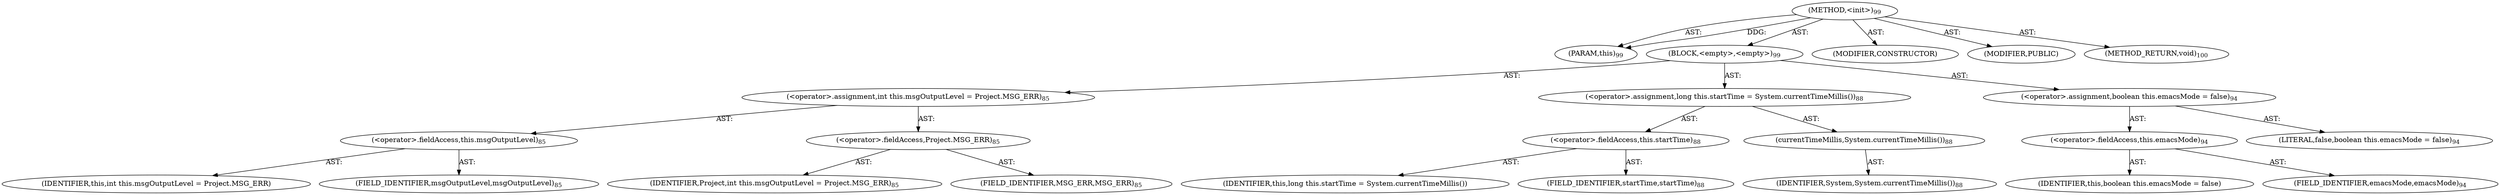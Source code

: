 digraph "&lt;init&gt;" {  
"111669149696" [label = <(METHOD,&lt;init&gt;)<SUB>99</SUB>> ]
"115964116999" [label = <(PARAM,this)<SUB>99</SUB>> ]
"25769803776" [label = <(BLOCK,&lt;empty&gt;,&lt;empty&gt;)<SUB>99</SUB>> ]
"30064771072" [label = <(&lt;operator&gt;.assignment,int this.msgOutputLevel = Project.MSG_ERR)<SUB>85</SUB>> ]
"30064771073" [label = <(&lt;operator&gt;.fieldAccess,this.msgOutputLevel)<SUB>85</SUB>> ]
"68719476748" [label = <(IDENTIFIER,this,int this.msgOutputLevel = Project.MSG_ERR)> ]
"55834574848" [label = <(FIELD_IDENTIFIER,msgOutputLevel,msgOutputLevel)<SUB>85</SUB>> ]
"30064771074" [label = <(&lt;operator&gt;.fieldAccess,Project.MSG_ERR)<SUB>85</SUB>> ]
"68719476749" [label = <(IDENTIFIER,Project,int this.msgOutputLevel = Project.MSG_ERR)<SUB>85</SUB>> ]
"55834574849" [label = <(FIELD_IDENTIFIER,MSG_ERR,MSG_ERR)<SUB>85</SUB>> ]
"30064771075" [label = <(&lt;operator&gt;.assignment,long this.startTime = System.currentTimeMillis())<SUB>88</SUB>> ]
"30064771076" [label = <(&lt;operator&gt;.fieldAccess,this.startTime)<SUB>88</SUB>> ]
"68719476750" [label = <(IDENTIFIER,this,long this.startTime = System.currentTimeMillis())> ]
"55834574850" [label = <(FIELD_IDENTIFIER,startTime,startTime)<SUB>88</SUB>> ]
"30064771077" [label = <(currentTimeMillis,System.currentTimeMillis())<SUB>88</SUB>> ]
"68719476751" [label = <(IDENTIFIER,System,System.currentTimeMillis())<SUB>88</SUB>> ]
"30064771078" [label = <(&lt;operator&gt;.assignment,boolean this.emacsMode = false)<SUB>94</SUB>> ]
"30064771079" [label = <(&lt;operator&gt;.fieldAccess,this.emacsMode)<SUB>94</SUB>> ]
"68719476752" [label = <(IDENTIFIER,this,boolean this.emacsMode = false)> ]
"55834574851" [label = <(FIELD_IDENTIFIER,emacsMode,emacsMode)<SUB>94</SUB>> ]
"90194313216" [label = <(LITERAL,false,boolean this.emacsMode = false)<SUB>94</SUB>> ]
"133143986185" [label = <(MODIFIER,CONSTRUCTOR)> ]
"133143986186" [label = <(MODIFIER,PUBLIC)> ]
"128849018880" [label = <(METHOD_RETURN,void)<SUB>100</SUB>> ]
  "111669149696" -> "115964116999"  [ label = "AST: "] 
  "111669149696" -> "25769803776"  [ label = "AST: "] 
  "111669149696" -> "133143986185"  [ label = "AST: "] 
  "111669149696" -> "133143986186"  [ label = "AST: "] 
  "111669149696" -> "128849018880"  [ label = "AST: "] 
  "25769803776" -> "30064771072"  [ label = "AST: "] 
  "25769803776" -> "30064771075"  [ label = "AST: "] 
  "25769803776" -> "30064771078"  [ label = "AST: "] 
  "30064771072" -> "30064771073"  [ label = "AST: "] 
  "30064771072" -> "30064771074"  [ label = "AST: "] 
  "30064771073" -> "68719476748"  [ label = "AST: "] 
  "30064771073" -> "55834574848"  [ label = "AST: "] 
  "30064771074" -> "68719476749"  [ label = "AST: "] 
  "30064771074" -> "55834574849"  [ label = "AST: "] 
  "30064771075" -> "30064771076"  [ label = "AST: "] 
  "30064771075" -> "30064771077"  [ label = "AST: "] 
  "30064771076" -> "68719476750"  [ label = "AST: "] 
  "30064771076" -> "55834574850"  [ label = "AST: "] 
  "30064771077" -> "68719476751"  [ label = "AST: "] 
  "30064771078" -> "30064771079"  [ label = "AST: "] 
  "30064771078" -> "90194313216"  [ label = "AST: "] 
  "30064771079" -> "68719476752"  [ label = "AST: "] 
  "30064771079" -> "55834574851"  [ label = "AST: "] 
  "111669149696" -> "115964116999"  [ label = "DDG: "] 
}
